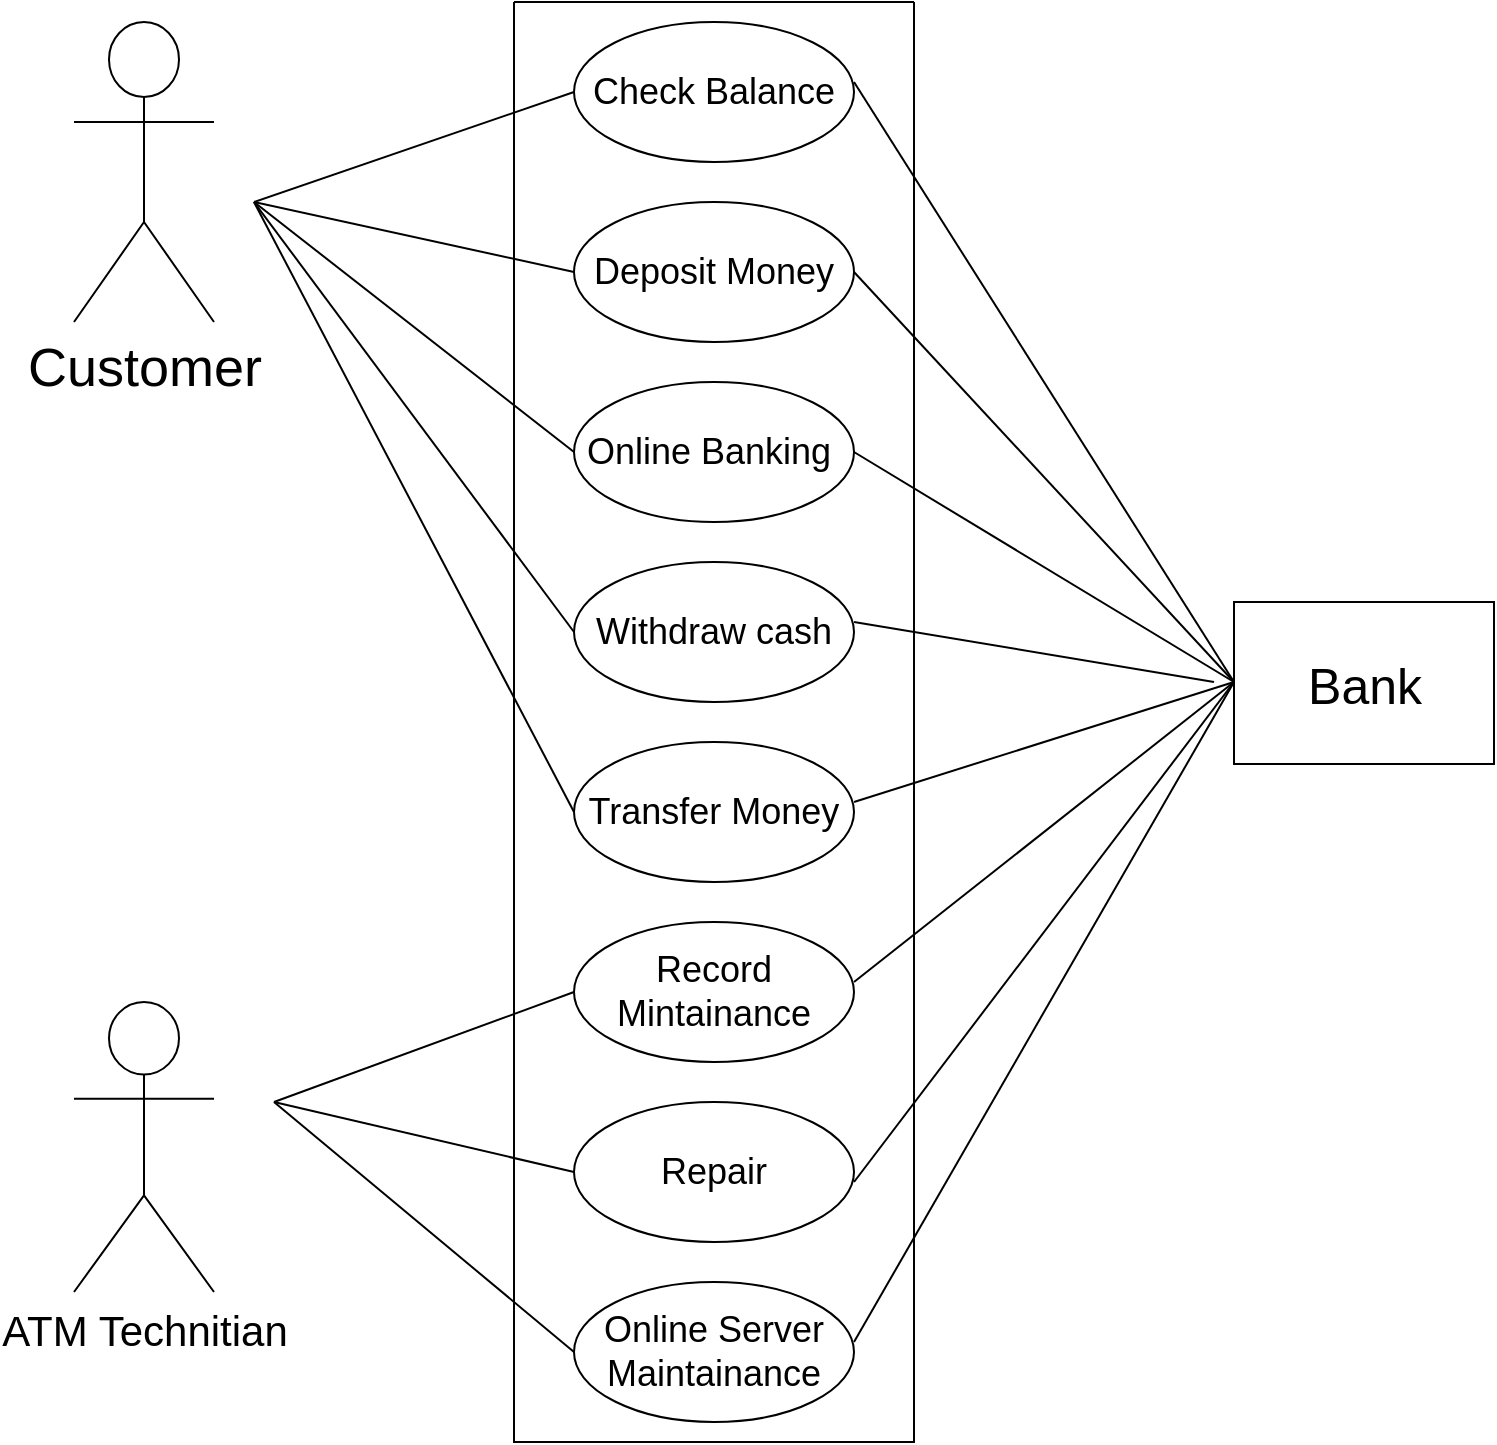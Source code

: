 <mxfile version="17.1.3" type="github">
  <diagram id="s3qPAXkaXY5K9O0UNoI1" name="Page-1">
    <mxGraphModel dx="1384" dy="719" grid="1" gridSize="10" guides="1" tooltips="1" connect="1" arrows="1" fold="1" page="1" pageScale="1" pageWidth="850" pageHeight="1100" math="0" shadow="0">
      <root>
        <mxCell id="0" />
        <mxCell id="1" parent="0" />
        <mxCell id="Jr7MtHPWvmLCkRy1PGtH-1" value="" style="swimlane;startSize=0;" vertex="1" parent="1">
          <mxGeometry x="320" y="120" width="200" height="720" as="geometry" />
        </mxCell>
        <mxCell id="Jr7MtHPWvmLCkRy1PGtH-2" value="Check Balance" style="ellipse;whiteSpace=wrap;html=1;fontSize=18;" vertex="1" parent="Jr7MtHPWvmLCkRy1PGtH-1">
          <mxGeometry x="30" y="10" width="140" height="70" as="geometry" />
        </mxCell>
        <mxCell id="Jr7MtHPWvmLCkRy1PGtH-3" value="Deposit Money" style="ellipse;whiteSpace=wrap;html=1;fontSize=18;" vertex="1" parent="Jr7MtHPWvmLCkRy1PGtH-1">
          <mxGeometry x="30" y="100" width="140" height="70" as="geometry" />
        </mxCell>
        <mxCell id="Jr7MtHPWvmLCkRy1PGtH-4" value="Online Banking&amp;nbsp;" style="ellipse;whiteSpace=wrap;html=1;fontSize=18;" vertex="1" parent="Jr7MtHPWvmLCkRy1PGtH-1">
          <mxGeometry x="30" y="190" width="140" height="70" as="geometry" />
        </mxCell>
        <mxCell id="Jr7MtHPWvmLCkRy1PGtH-5" value="Withdraw cash" style="ellipse;whiteSpace=wrap;html=1;fontSize=18;" vertex="1" parent="Jr7MtHPWvmLCkRy1PGtH-1">
          <mxGeometry x="30" y="280" width="140" height="70" as="geometry" />
        </mxCell>
        <mxCell id="Jr7MtHPWvmLCkRy1PGtH-6" value="Transfer Money" style="ellipse;whiteSpace=wrap;html=1;fontSize=18;" vertex="1" parent="Jr7MtHPWvmLCkRy1PGtH-1">
          <mxGeometry x="30" y="370" width="140" height="70" as="geometry" />
        </mxCell>
        <mxCell id="Jr7MtHPWvmLCkRy1PGtH-7" value="Record Mintainance" style="ellipse;whiteSpace=wrap;html=1;fontSize=18;" vertex="1" parent="Jr7MtHPWvmLCkRy1PGtH-1">
          <mxGeometry x="30" y="460" width="140" height="70" as="geometry" />
        </mxCell>
        <mxCell id="Jr7MtHPWvmLCkRy1PGtH-8" value="" style="endArrow=none;html=1;rounded=0;exitX=1;exitY=0.5;exitDx=0;exitDy=0;" edge="1" parent="Jr7MtHPWvmLCkRy1PGtH-1" source="Jr7MtHPWvmLCkRy1PGtH-3">
          <mxGeometry relative="1" as="geometry">
            <mxPoint x="180" y="200" as="sourcePoint" />
            <mxPoint x="360" y="340" as="targetPoint" />
          </mxGeometry>
        </mxCell>
        <mxCell id="Jr7MtHPWvmLCkRy1PGtH-9" value="" style="endArrow=none;html=1;rounded=0;exitX=1;exitY=0.5;exitDx=0;exitDy=0;" edge="1" parent="Jr7MtHPWvmLCkRy1PGtH-1" source="Jr7MtHPWvmLCkRy1PGtH-4">
          <mxGeometry relative="1" as="geometry">
            <mxPoint x="180" y="210" as="sourcePoint" />
            <mxPoint x="360" y="340" as="targetPoint" />
          </mxGeometry>
        </mxCell>
        <mxCell id="Jr7MtHPWvmLCkRy1PGtH-10" value="" style="endArrow=none;html=1;rounded=0;" edge="1" parent="Jr7MtHPWvmLCkRy1PGtH-1">
          <mxGeometry relative="1" as="geometry">
            <mxPoint x="170" y="40" as="sourcePoint" />
            <mxPoint x="360" y="340" as="targetPoint" />
          </mxGeometry>
        </mxCell>
        <mxCell id="Jr7MtHPWvmLCkRy1PGtH-11" value="" style="endArrow=none;html=1;rounded=0;" edge="1" parent="Jr7MtHPWvmLCkRy1PGtH-1">
          <mxGeometry relative="1" as="geometry">
            <mxPoint x="170" y="310" as="sourcePoint" />
            <mxPoint x="350" y="340" as="targetPoint" />
          </mxGeometry>
        </mxCell>
        <mxCell id="Jr7MtHPWvmLCkRy1PGtH-12" value="" style="endArrow=none;html=1;rounded=0;" edge="1" parent="Jr7MtHPWvmLCkRy1PGtH-1">
          <mxGeometry relative="1" as="geometry">
            <mxPoint x="170" y="400" as="sourcePoint" />
            <mxPoint x="360" y="340" as="targetPoint" />
          </mxGeometry>
        </mxCell>
        <mxCell id="Jr7MtHPWvmLCkRy1PGtH-13" value="" style="endArrow=none;html=1;rounded=0;" edge="1" parent="Jr7MtHPWvmLCkRy1PGtH-1">
          <mxGeometry relative="1" as="geometry">
            <mxPoint x="170" y="490" as="sourcePoint" />
            <mxPoint x="360" y="340" as="targetPoint" />
          </mxGeometry>
        </mxCell>
        <mxCell id="Jr7MtHPWvmLCkRy1PGtH-21" value="Repair" style="ellipse;whiteSpace=wrap;html=1;fontSize=18;" vertex="1" parent="Jr7MtHPWvmLCkRy1PGtH-1">
          <mxGeometry x="30" y="550" width="140" height="70" as="geometry" />
        </mxCell>
        <mxCell id="Jr7MtHPWvmLCkRy1PGtH-22" value="Online Server Maintainance" style="ellipse;whiteSpace=wrap;html=1;fontSize=18;" vertex="1" parent="Jr7MtHPWvmLCkRy1PGtH-1">
          <mxGeometry x="30" y="640" width="140" height="70" as="geometry" />
        </mxCell>
        <mxCell id="Jr7MtHPWvmLCkRy1PGtH-29" value="" style="endArrow=none;html=1;rounded=0;" edge="1" parent="Jr7MtHPWvmLCkRy1PGtH-1">
          <mxGeometry relative="1" as="geometry">
            <mxPoint x="170" y="670" as="sourcePoint" />
            <mxPoint x="360" y="340" as="targetPoint" />
          </mxGeometry>
        </mxCell>
        <mxCell id="Jr7MtHPWvmLCkRy1PGtH-14" value="Customer" style="shape=umlActor;verticalLabelPosition=bottom;verticalAlign=top;html=1;fontSize=27;" vertex="1" parent="1">
          <mxGeometry x="100" y="130" width="70" height="150" as="geometry" />
        </mxCell>
        <mxCell id="Jr7MtHPWvmLCkRy1PGtH-16" value="" style="endArrow=none;html=1;rounded=0;entryX=0;entryY=0.5;entryDx=0;entryDy=0;" edge="1" parent="1" target="Jr7MtHPWvmLCkRy1PGtH-2">
          <mxGeometry relative="1" as="geometry">
            <mxPoint x="190" y="220" as="sourcePoint" />
            <mxPoint x="320" y="390" as="targetPoint" />
          </mxGeometry>
        </mxCell>
        <mxCell id="Jr7MtHPWvmLCkRy1PGtH-17" value="" style="endArrow=none;html=1;rounded=0;entryX=0;entryY=0.5;entryDx=0;entryDy=0;" edge="1" parent="1" target="Jr7MtHPWvmLCkRy1PGtH-5">
          <mxGeometry relative="1" as="geometry">
            <mxPoint x="190" y="220" as="sourcePoint" />
            <mxPoint x="300" y="340" as="targetPoint" />
          </mxGeometry>
        </mxCell>
        <mxCell id="Jr7MtHPWvmLCkRy1PGtH-18" value="" style="endArrow=none;html=1;rounded=0;entryX=0;entryY=0.5;entryDx=0;entryDy=0;" edge="1" parent="1" target="Jr7MtHPWvmLCkRy1PGtH-6">
          <mxGeometry relative="1" as="geometry">
            <mxPoint x="190" y="220" as="sourcePoint" />
            <mxPoint x="290" y="350" as="targetPoint" />
          </mxGeometry>
        </mxCell>
        <mxCell id="Jr7MtHPWvmLCkRy1PGtH-20" value="ATM Technitian" style="shape=umlActor;verticalLabelPosition=bottom;verticalAlign=top;html=1;fontSize=21;" vertex="1" parent="1">
          <mxGeometry x="100" y="620" width="70" height="145" as="geometry" />
        </mxCell>
        <mxCell id="Jr7MtHPWvmLCkRy1PGtH-23" value="" style="endArrow=none;html=1;rounded=0;entryX=0;entryY=0.5;entryDx=0;entryDy=0;" edge="1" parent="1" target="Jr7MtHPWvmLCkRy1PGtH-3">
          <mxGeometry relative="1" as="geometry">
            <mxPoint x="190" y="220" as="sourcePoint" />
            <mxPoint x="350" y="220" as="targetPoint" />
          </mxGeometry>
        </mxCell>
        <mxCell id="Jr7MtHPWvmLCkRy1PGtH-24" value="" style="endArrow=none;html=1;rounded=0;entryX=0;entryY=0.5;entryDx=0;entryDy=0;" edge="1" parent="1" target="Jr7MtHPWvmLCkRy1PGtH-4">
          <mxGeometry relative="1" as="geometry">
            <mxPoint x="190" y="220" as="sourcePoint" />
            <mxPoint x="350" y="220" as="targetPoint" />
          </mxGeometry>
        </mxCell>
        <mxCell id="Jr7MtHPWvmLCkRy1PGtH-25" value="" style="endArrow=none;html=1;rounded=0;entryX=0;entryY=0.5;entryDx=0;entryDy=0;" edge="1" parent="1" target="Jr7MtHPWvmLCkRy1PGtH-7">
          <mxGeometry relative="1" as="geometry">
            <mxPoint x="200" y="670" as="sourcePoint" />
            <mxPoint x="360" y="670" as="targetPoint" />
          </mxGeometry>
        </mxCell>
        <mxCell id="Jr7MtHPWvmLCkRy1PGtH-26" value="" style="endArrow=none;html=1;rounded=0;entryX=0;entryY=0.5;entryDx=0;entryDy=0;" edge="1" parent="1" target="Jr7MtHPWvmLCkRy1PGtH-21">
          <mxGeometry relative="1" as="geometry">
            <mxPoint x="200" y="670" as="sourcePoint" />
            <mxPoint x="360" y="670" as="targetPoint" />
          </mxGeometry>
        </mxCell>
        <mxCell id="Jr7MtHPWvmLCkRy1PGtH-27" value="" style="endArrow=none;html=1;rounded=0;entryX=0;entryY=0.5;entryDx=0;entryDy=0;" edge="1" parent="1" target="Jr7MtHPWvmLCkRy1PGtH-22">
          <mxGeometry relative="1" as="geometry">
            <mxPoint x="200" y="670" as="sourcePoint" />
            <mxPoint x="370" y="670" as="targetPoint" />
          </mxGeometry>
        </mxCell>
        <mxCell id="Jr7MtHPWvmLCkRy1PGtH-28" value="" style="endArrow=none;html=1;rounded=0;" edge="1" parent="1">
          <mxGeometry relative="1" as="geometry">
            <mxPoint x="490" y="710" as="sourcePoint" />
            <mxPoint x="680" y="460" as="targetPoint" />
          </mxGeometry>
        </mxCell>
        <mxCell id="Jr7MtHPWvmLCkRy1PGtH-30" value="Bank" style="html=1;fontSize=25;" vertex="1" parent="1">
          <mxGeometry x="680" y="420" width="130" height="81" as="geometry" />
        </mxCell>
      </root>
    </mxGraphModel>
  </diagram>
</mxfile>
